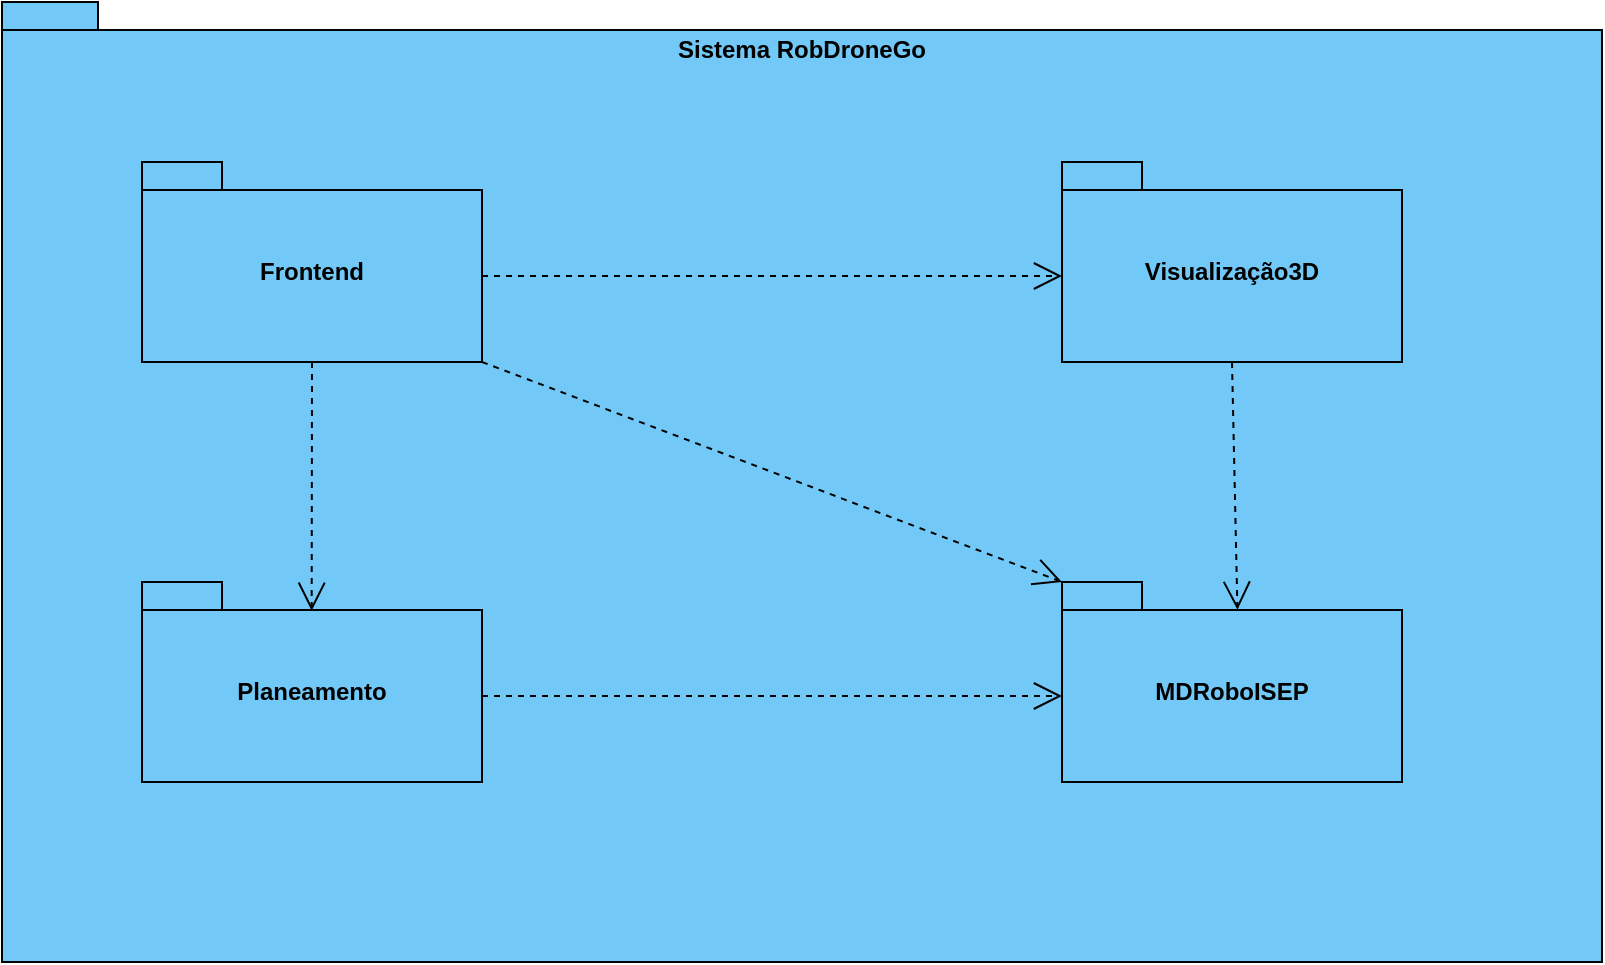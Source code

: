<mxfile version="22.0.8" type="device">
  <diagram name="Page-1" id="UTHyrom4zhR4acP-J2Ms">
    <mxGraphModel dx="1071" dy="587" grid="1" gridSize="10" guides="1" tooltips="1" connect="1" arrows="1" fold="1" page="1" pageScale="1" pageWidth="850" pageHeight="1100" math="0" shadow="0">
      <root>
        <mxCell id="0" />
        <mxCell id="1" parent="0" />
        <mxCell id="4ofR3D-45ivQnN5EzJ2f-1" value="Sistema RobDroneGo" style="shape=folder;fontStyle=1;spacingTop=10;tabWidth=40;tabHeight=14;tabPosition=left;html=1;whiteSpace=wrap;horizontal=1;verticalAlign=top;fillColor=#72c9f7;" parent="1" vertex="1">
          <mxGeometry x="80" y="80" width="800" height="480" as="geometry" />
        </mxCell>
        <mxCell id="4ofR3D-45ivQnN5EzJ2f-3" value="MDRoboISEP" style="shape=folder;fontStyle=1;spacingTop=10;tabWidth=40;tabHeight=14;tabPosition=left;html=1;whiteSpace=wrap;fillColor=#72c9f7;" parent="1" vertex="1">
          <mxGeometry x="610" y="370" width="170" height="100" as="geometry" />
        </mxCell>
        <mxCell id="wVXYsN5ND6i7RESHhRfV-1" value="Frontend" style="shape=folder;fontStyle=1;spacingTop=10;tabWidth=40;tabHeight=14;tabPosition=left;html=1;whiteSpace=wrap;fillColor=#72c9f7;" vertex="1" parent="1">
          <mxGeometry x="150" y="160" width="170" height="100" as="geometry" />
        </mxCell>
        <mxCell id="wVXYsN5ND6i7RESHhRfV-2" value="Planeamento" style="shape=folder;fontStyle=1;spacingTop=10;tabWidth=40;tabHeight=14;tabPosition=left;html=1;whiteSpace=wrap;fillColor=#72c9f7;" vertex="1" parent="1">
          <mxGeometry x="150" y="370" width="170" height="100" as="geometry" />
        </mxCell>
        <mxCell id="wVXYsN5ND6i7RESHhRfV-3" value="Visualização3D" style="shape=folder;fontStyle=1;spacingTop=10;tabWidth=40;tabHeight=14;tabPosition=left;html=1;whiteSpace=wrap;fillColor=#72c9f7;" vertex="1" parent="1">
          <mxGeometry x="610" y="160" width="170" height="100" as="geometry" />
        </mxCell>
        <mxCell id="wVXYsN5ND6i7RESHhRfV-4" value="" style="endArrow=open;endSize=12;dashed=1;html=1;rounded=0;exitX=0;exitY=0;exitDx=170;exitDy=57;exitPerimeter=0;entryX=0;entryY=0;entryDx=0;entryDy=57;entryPerimeter=0;" edge="1" parent="1" source="wVXYsN5ND6i7RESHhRfV-1" target="wVXYsN5ND6i7RESHhRfV-3">
          <mxGeometry width="160" relative="1" as="geometry">
            <mxPoint x="360" y="350" as="sourcePoint" />
            <mxPoint x="520" y="350" as="targetPoint" />
          </mxGeometry>
        </mxCell>
        <mxCell id="wVXYsN5ND6i7RESHhRfV-5" value="" style="endArrow=open;endSize=12;dashed=1;html=1;rounded=0;exitX=0;exitY=0;exitDx=170;exitDy=100;exitPerimeter=0;entryX=0;entryY=0;entryDx=0;entryDy=0;entryPerimeter=0;" edge="1" parent="1" source="wVXYsN5ND6i7RESHhRfV-1" target="4ofR3D-45ivQnN5EzJ2f-3">
          <mxGeometry width="160" relative="1" as="geometry">
            <mxPoint x="330" y="227" as="sourcePoint" />
            <mxPoint x="620" y="227" as="targetPoint" />
          </mxGeometry>
        </mxCell>
        <mxCell id="wVXYsN5ND6i7RESHhRfV-6" value="" style="endArrow=open;endSize=12;dashed=1;html=1;rounded=0;exitX=0.5;exitY=1;exitDx=0;exitDy=0;exitPerimeter=0;entryX=0.499;entryY=0.144;entryDx=0;entryDy=0;entryPerimeter=0;" edge="1" parent="1" source="wVXYsN5ND6i7RESHhRfV-1" target="wVXYsN5ND6i7RESHhRfV-2">
          <mxGeometry width="160" relative="1" as="geometry">
            <mxPoint x="340" y="237" as="sourcePoint" />
            <mxPoint x="630" y="237" as="targetPoint" />
          </mxGeometry>
        </mxCell>
        <mxCell id="wVXYsN5ND6i7RESHhRfV-7" value="" style="endArrow=open;endSize=12;dashed=1;html=1;rounded=0;exitX=0;exitY=0;exitDx=170;exitDy=57;exitPerimeter=0;entryX=0;entryY=0;entryDx=0;entryDy=57;entryPerimeter=0;" edge="1" parent="1" source="wVXYsN5ND6i7RESHhRfV-2" target="4ofR3D-45ivQnN5EzJ2f-3">
          <mxGeometry width="160" relative="1" as="geometry">
            <mxPoint x="245" y="270" as="sourcePoint" />
            <mxPoint x="245" y="394" as="targetPoint" />
          </mxGeometry>
        </mxCell>
        <mxCell id="wVXYsN5ND6i7RESHhRfV-8" value="" style="endArrow=open;endSize=12;dashed=1;html=1;rounded=0;exitX=0.5;exitY=1;exitDx=0;exitDy=0;exitPerimeter=0;entryX=0.516;entryY=0.139;entryDx=0;entryDy=0;entryPerimeter=0;" edge="1" parent="1" source="wVXYsN5ND6i7RESHhRfV-3" target="4ofR3D-45ivQnN5EzJ2f-3">
          <mxGeometry width="160" relative="1" as="geometry">
            <mxPoint x="255" y="280" as="sourcePoint" />
            <mxPoint x="255" y="404" as="targetPoint" />
          </mxGeometry>
        </mxCell>
      </root>
    </mxGraphModel>
  </diagram>
</mxfile>
